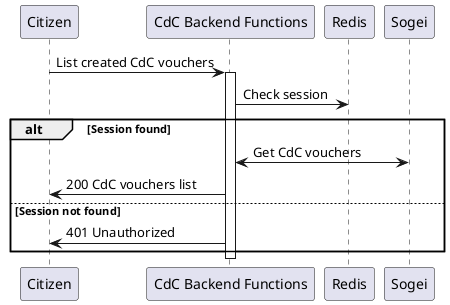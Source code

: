 @startuml Sequence GET CdC vouchers list
participant "Citizen" as cit
participant "CdC Backend Functions" as be
participant "Redis" as redis
participant "Sogei" as sogei

cit -> be: List created CdC vouchers
activate be
be -> redis: Check session
alt Session found
    be <-> sogei: Get CdC vouchers
    be -> cit: 200 CdC vouchers list
else Session not found
    be -> cit: 401 Unauthorized
end
deactivate be

@enduml